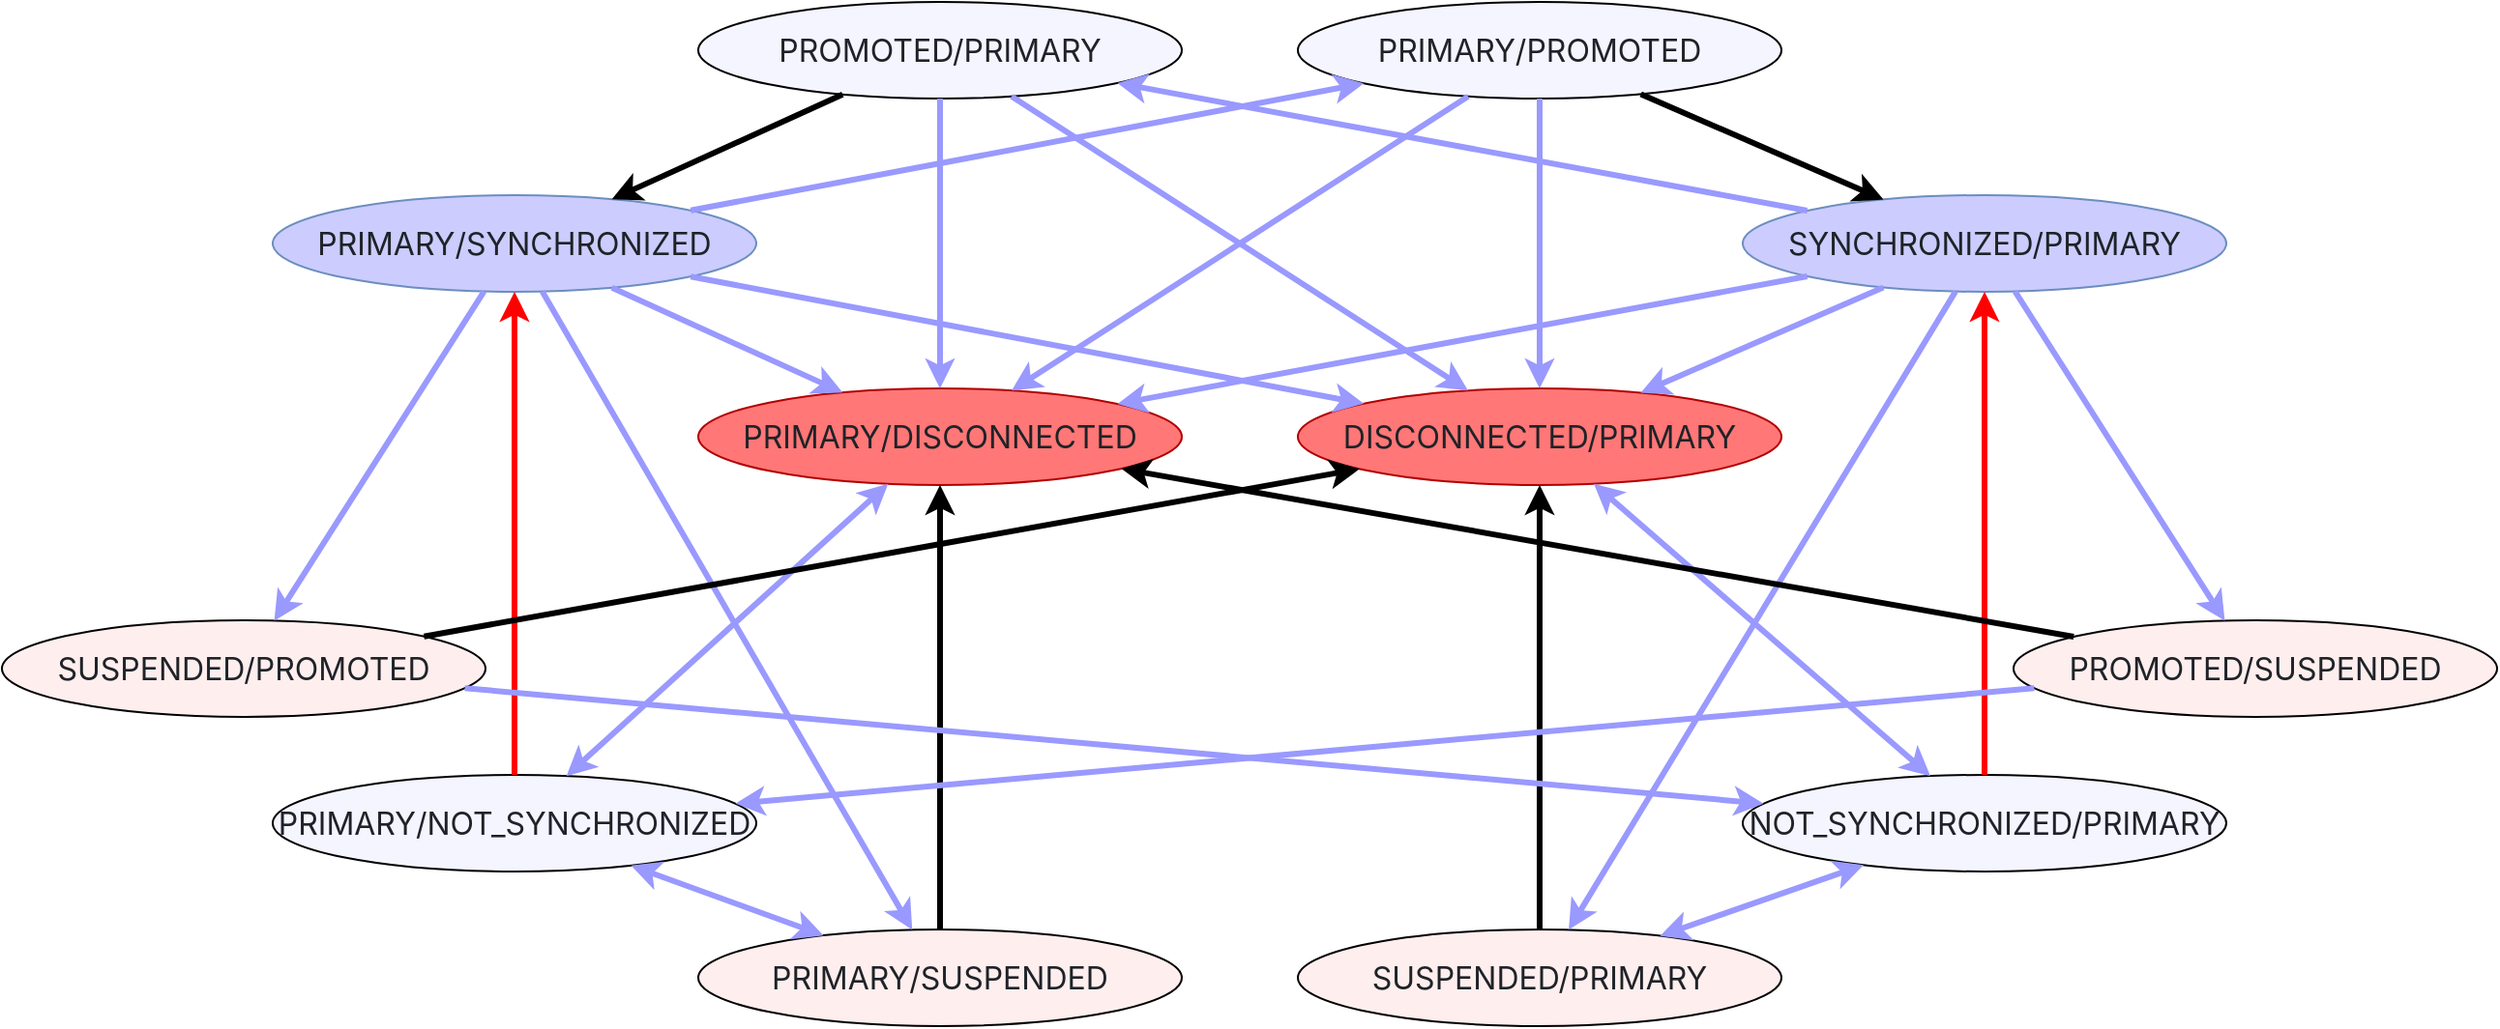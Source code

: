 <mxfile scale="2" border="0" version="26.2.14">
  <diagram name="Page-1" id="pWtrUMj1QI8o2UZK_EeC">
    <mxGraphModel dx="101326" dy="836" grid="1" gridSize="10" guides="1" tooltips="1" connect="1" arrows="1" fold="1" page="1" pageScale="1" pageWidth="99900" pageHeight="99900" math="0" shadow="0">
      <root>
        <mxCell id="0" />
        <mxCell id="1" parent="0" />
        <mxCell id="yMKyEzOuCfhCjoQoC0Tt-1" value="&lt;span style=&quot;color: rgb(31, 35, 40); font-family: -apple-system, &amp;quot;system-ui&amp;quot;, &amp;quot;Segoe UI&amp;quot;, &amp;quot;Noto Sans&amp;quot;, Helvetica, Arial, sans-serif, &amp;quot;Apple Color Emoji&amp;quot;, &amp;quot;Segoe UI Emoji&amp;quot;; font-size: 16px; text-align: start;&quot;&gt;PRIMARY/SYNCHRONIZED&lt;/span&gt;" style="ellipse;whiteSpace=wrap;html=1;fillColor=#CCCCFF;strokeColor=#6c8ebf;" parent="1" vertex="1">
          <mxGeometry x="50" y="500" width="250" height="50" as="geometry" />
        </mxCell>
        <mxCell id="yMKyEzOuCfhCjoQoC0Tt-2" value="&lt;span style=&quot;color: rgb(31, 35, 40); font-family: -apple-system, &amp;quot;system-ui&amp;quot;, &amp;quot;Segoe UI&amp;quot;, &amp;quot;Noto Sans&amp;quot;, Helvetica, Arial, sans-serif, &amp;quot;Apple Color Emoji&amp;quot;, &amp;quot;Segoe UI Emoji&amp;quot;; font-size: 16px; text-align: start;&quot;&gt;SYNCHRONIZED/&lt;/span&gt;&lt;span style=&quot;color: rgb(31, 35, 40); font-family: -apple-system, &amp;quot;system-ui&amp;quot;, &amp;quot;Segoe UI&amp;quot;, &amp;quot;Noto Sans&amp;quot;, Helvetica, Arial, sans-serif, &amp;quot;Apple Color Emoji&amp;quot;, &amp;quot;Segoe UI Emoji&amp;quot;; font-size: 16px; text-align: start;&quot;&gt;PRIMARY&lt;/span&gt;" style="ellipse;whiteSpace=wrap;html=1;fillColor=#CCCCFF;strokeColor=#6c8ebf;" parent="1" vertex="1">
          <mxGeometry x="810" y="500" width="250" height="50" as="geometry" />
        </mxCell>
        <mxCell id="yMKyEzOuCfhCjoQoC0Tt-4" value="&lt;span style=&quot;color: rgb(31, 35, 40); font-family: -apple-system, &amp;quot;system-ui&amp;quot;, &amp;quot;Segoe UI&amp;quot;, &amp;quot;Noto Sans&amp;quot;, Helvetica, Arial, sans-serif, &amp;quot;Apple Color Emoji&amp;quot;, &amp;quot;Segoe UI Emoji&amp;quot;; font-size: 16px; text-align: start;&quot;&gt;PRIMARY&lt;/span&gt;&lt;span style=&quot;color: rgb(31, 35, 40); font-family: -apple-system, &amp;quot;system-ui&amp;quot;, &amp;quot;Segoe UI&amp;quot;, &amp;quot;Noto Sans&amp;quot;, Helvetica, Arial, sans-serif, &amp;quot;Apple Color Emoji&amp;quot;, &amp;quot;Segoe UI Emoji&amp;quot;; font-size: 16px; text-align: start;&quot;&gt;/PROMOTED&lt;/span&gt;" style="ellipse;whiteSpace=wrap;html=1;fillColor=#F5F5FF;" parent="1" vertex="1">
          <mxGeometry x="580" y="400" width="250" height="50" as="geometry" />
        </mxCell>
        <mxCell id="yMKyEzOuCfhCjoQoC0Tt-5" value="" style="endArrow=classic;html=1;rounded=0;strokeWidth=3;strokeColor=#9999FF;" parent="1" source="yMKyEzOuCfhCjoQoC0Tt-1" target="yMKyEzOuCfhCjoQoC0Tt-4" edge="1">
          <mxGeometry width="50" height="50" relative="1" as="geometry">
            <mxPoint x="330" y="310" as="sourcePoint" />
            <mxPoint x="380" y="260" as="targetPoint" />
          </mxGeometry>
        </mxCell>
        <mxCell id="yMKyEzOuCfhCjoQoC0Tt-6" value="" style="endArrow=classic;html=1;rounded=0;strokeWidth=3;strokeColor=#000000;" parent="1" source="yMKyEzOuCfhCjoQoC0Tt-4" target="yMKyEzOuCfhCjoQoC0Tt-2" edge="1">
          <mxGeometry width="50" height="50" relative="1" as="geometry">
            <mxPoint x="297" y="141" as="sourcePoint" />
            <mxPoint x="383" y="99" as="targetPoint" />
          </mxGeometry>
        </mxCell>
        <mxCell id="yMKyEzOuCfhCjoQoC0Tt-8" value="&lt;span style=&quot;color: rgb(31, 35, 40); font-family: -apple-system, &amp;quot;system-ui&amp;quot;, &amp;quot;Segoe UI&amp;quot;, &amp;quot;Noto Sans&amp;quot;, Helvetica, Arial, sans-serif, &amp;quot;Apple Color Emoji&amp;quot;, &amp;quot;Segoe UI Emoji&amp;quot;; font-size: 16px; text-align: start;&quot;&gt;PROMOTED/&lt;/span&gt;&lt;span style=&quot;color: rgb(31, 35, 40); font-family: -apple-system, &amp;quot;system-ui&amp;quot;, &amp;quot;Segoe UI&amp;quot;, &amp;quot;Noto Sans&amp;quot;, Helvetica, Arial, sans-serif, &amp;quot;Apple Color Emoji&amp;quot;, &amp;quot;Segoe UI Emoji&amp;quot;; font-size: 16px; text-align: start;&quot;&gt;PRIMARY&lt;/span&gt;" style="ellipse;whiteSpace=wrap;html=1;fillColor=#F5F5FF;" parent="1" vertex="1">
          <mxGeometry x="270" y="400" width="250" height="50" as="geometry" />
        </mxCell>
        <mxCell id="yMKyEzOuCfhCjoQoC0Tt-9" value="" style="endArrow=classic;html=1;rounded=0;strokeWidth=3;strokeColor=#9999FF;" parent="1" source="yMKyEzOuCfhCjoQoC0Tt-2" target="yMKyEzOuCfhCjoQoC0Tt-8" edge="1">
          <mxGeometry width="50" height="50" relative="1" as="geometry">
            <mxPoint x="680" y="330" as="sourcePoint" />
            <mxPoint x="810" y="422" as="targetPoint" />
          </mxGeometry>
        </mxCell>
        <mxCell id="yMKyEzOuCfhCjoQoC0Tt-10" value="" style="endArrow=classic;html=1;rounded=0;strokeWidth=3;strokeColor=#000000;" parent="1" source="yMKyEzOuCfhCjoQoC0Tt-8" target="yMKyEzOuCfhCjoQoC0Tt-1" edge="1">
          <mxGeometry width="50" height="50" relative="1" as="geometry">
            <mxPoint x="613" y="239" as="sourcePoint" />
            <mxPoint x="487" y="321" as="targetPoint" />
          </mxGeometry>
        </mxCell>
        <mxCell id="yMKyEzOuCfhCjoQoC0Tt-18" value="&lt;span style=&quot;color: rgb(31, 35, 40); font-family: -apple-system, &amp;quot;system-ui&amp;quot;, &amp;quot;Segoe UI&amp;quot;, &amp;quot;Noto Sans&amp;quot;, Helvetica, Arial, sans-serif, &amp;quot;Apple Color Emoji&amp;quot;, &amp;quot;Segoe UI Emoji&amp;quot;; font-size: 16px; text-align: start;&quot;&gt;PRIMARY/DISCONNECTED&lt;/span&gt;" style="ellipse;whiteSpace=wrap;html=1;fillColor=#FF7777;strokeColor=#B20000;fontColor=#ffffff;" parent="1" vertex="1">
          <mxGeometry x="270" y="600" width="250" height="50" as="geometry" />
        </mxCell>
        <mxCell id="yMKyEzOuCfhCjoQoC0Tt-19" value="&lt;span style=&quot;text-align: start;&quot;&gt;&lt;font face=&quot;-apple-system, system-ui, Segoe UI, Noto Sans, Helvetica, Arial, sans-serif, Apple Color Emoji, Segoe UI Emoji&quot; color=&quot;#1f2328&quot;&gt;&lt;span style=&quot;font-size: 16px;&quot;&gt;DISCONNECTED/PRIMARY&lt;/span&gt;&lt;/font&gt;&lt;/span&gt;" style="ellipse;whiteSpace=wrap;html=1;fillColor=#FF7777;strokeColor=#B20000;fontColor=#ffffff;" parent="1" vertex="1">
          <mxGeometry x="580" y="600" width="250" height="50" as="geometry" />
        </mxCell>
        <mxCell id="yMKyEzOuCfhCjoQoC0Tt-20" value="" style="endArrow=classic;html=1;rounded=0;strokeWidth=3;fillColor=#fff2cc;strokeColor=#9999FF;gradientColor=#ffd966;" parent="1" source="yMKyEzOuCfhCjoQoC0Tt-2" target="yMKyEzOuCfhCjoQoC0Tt-18" edge="1">
          <mxGeometry width="50" height="50" relative="1" as="geometry">
            <mxPoint x="613" y="259" as="sourcePoint" />
            <mxPoint x="487" y="341" as="targetPoint" />
          </mxGeometry>
        </mxCell>
        <mxCell id="yMKyEzOuCfhCjoQoC0Tt-22" value="" style="endArrow=classic;html=1;rounded=0;strokeWidth=3;fillColor=#fff2cc;strokeColor=#9999FF;gradientColor=#ffd966;" parent="1" source="yMKyEzOuCfhCjoQoC0Tt-2" target="yMKyEzOuCfhCjoQoC0Tt-19" edge="1">
          <mxGeometry width="50" height="50" relative="1" as="geometry">
            <mxPoint x="631" y="260" as="sourcePoint" />
            <mxPoint x="640" y="520" as="targetPoint" />
          </mxGeometry>
        </mxCell>
        <mxCell id="yMKyEzOuCfhCjoQoC0Tt-24" value="" style="endArrow=classic;html=1;rounded=0;strokeWidth=3;fillColor=#fff2cc;strokeColor=#9999FF;gradientColor=#ffd966;" parent="1" source="yMKyEzOuCfhCjoQoC0Tt-1" target="yMKyEzOuCfhCjoQoC0Tt-19" edge="1">
          <mxGeometry width="50" height="50" relative="1" as="geometry">
            <mxPoint x="625" y="260" as="sourcePoint" />
            <mxPoint x="365" y="510" as="targetPoint" />
          </mxGeometry>
        </mxCell>
        <mxCell id="yMKyEzOuCfhCjoQoC0Tt-26" value="" style="endArrow=classic;html=1;rounded=0;strokeWidth=3;fillColor=#fff2cc;strokeColor=#9999FF;gradientColor=#ffd966;" parent="1" source="yMKyEzOuCfhCjoQoC0Tt-1" target="yMKyEzOuCfhCjoQoC0Tt-18" edge="1">
          <mxGeometry width="50" height="50" relative="1" as="geometry">
            <mxPoint x="239" y="260" as="sourcePoint" />
            <mxPoint x="331" y="510" as="targetPoint" />
          </mxGeometry>
        </mxCell>
        <mxCell id="yMKyEzOuCfhCjoQoC0Tt-30" value="" style="endArrow=classic;html=1;rounded=0;strokeWidth=3;fillColor=#fff2cc;strokeColor=#9999FF;gradientColor=#ffd966;" parent="1" source="yMKyEzOuCfhCjoQoC0Tt-8" target="yMKyEzOuCfhCjoQoC0Tt-19" edge="1">
          <mxGeometry width="50" height="50" relative="1" as="geometry">
            <mxPoint x="216" y="287" as="sourcePoint" />
            <mxPoint x="894" y="513" as="targetPoint" />
          </mxGeometry>
        </mxCell>
        <mxCell id="yMKyEzOuCfhCjoQoC0Tt-32" value="" style="endArrow=classic;html=1;rounded=0;strokeWidth=3;fillColor=#fff2cc;strokeColor=#9999FF;gradientColor=#ffd966;" parent="1" source="yMKyEzOuCfhCjoQoC0Tt-8" target="yMKyEzOuCfhCjoQoC0Tt-18" edge="1">
          <mxGeometry width="50" height="50" relative="1" as="geometry">
            <mxPoint x="545" y="319" as="sourcePoint" />
            <mxPoint x="915" y="511" as="targetPoint" />
          </mxGeometry>
        </mxCell>
        <mxCell id="yMKyEzOuCfhCjoQoC0Tt-34" value="" style="endArrow=classic;html=1;rounded=0;strokeWidth=3;fillColor=#fff2cc;strokeColor=#9999FF;gradientColor=#ffd966;" parent="1" source="yMKyEzOuCfhCjoQoC0Tt-4" target="yMKyEzOuCfhCjoQoC0Tt-18" edge="1">
          <mxGeometry width="50" height="50" relative="1" as="geometry">
            <mxPoint x="466" y="319" as="sourcePoint" />
            <mxPoint x="184" y="521" as="targetPoint" />
          </mxGeometry>
        </mxCell>
        <mxCell id="yMKyEzOuCfhCjoQoC0Tt-36" value="" style="endArrow=classic;html=1;rounded=0;strokeWidth=3;fillColor=#fff2cc;strokeColor=#9999FF;gradientColor=#ffd966;" parent="1" source="yMKyEzOuCfhCjoQoC0Tt-4" target="yMKyEzOuCfhCjoQoC0Tt-19" edge="1">
          <mxGeometry width="50" height="50" relative="1" as="geometry">
            <mxPoint x="413" y="120" as="sourcePoint" />
            <mxPoint x="147" y="520" as="targetPoint" />
          </mxGeometry>
        </mxCell>
        <mxCell id="yMKyEzOuCfhCjoQoC0Tt-40" value="&lt;span style=&quot;color: rgb(31, 35, 40); font-family: -apple-system, &amp;quot;system-ui&amp;quot;, &amp;quot;Segoe UI&amp;quot;, &amp;quot;Noto Sans&amp;quot;, Helvetica, Arial, sans-serif, &amp;quot;Apple Color Emoji&amp;quot;, &amp;quot;Segoe UI Emoji&amp;quot;; font-size: 16px; text-align: start;&quot;&gt;PRIMARY/&lt;/span&gt;&lt;span style=&quot;color: rgb(31, 35, 40); font-family: -apple-system, &amp;quot;system-ui&amp;quot;, &amp;quot;Segoe UI&amp;quot;, &amp;quot;Noto Sans&amp;quot;, Helvetica, Arial, sans-serif, &amp;quot;Apple Color Emoji&amp;quot;, &amp;quot;Segoe UI Emoji&amp;quot;; font-size: 16px; text-align: start;&quot;&gt;NOT_SYNCHRONIZED&lt;/span&gt;" style="ellipse;whiteSpace=wrap;html=1;fillColor=#F5F5FF;" parent="1" vertex="1">
          <mxGeometry x="50" y="800" width="250" height="50" as="geometry" />
        </mxCell>
        <mxCell id="yMKyEzOuCfhCjoQoC0Tt-41" value="&lt;span style=&quot;color: rgb(31, 35, 40); font-family: -apple-system, &amp;quot;system-ui&amp;quot;, &amp;quot;Segoe UI&amp;quot;, &amp;quot;Noto Sans&amp;quot;, Helvetica, Arial, sans-serif, &amp;quot;Apple Color Emoji&amp;quot;, &amp;quot;Segoe UI Emoji&amp;quot;; font-size: 16px; text-align: start;&quot;&gt;NOT_SYNCHRONIZED/&lt;/span&gt;&lt;span style=&quot;color: rgb(31, 35, 40); font-family: -apple-system, &amp;quot;system-ui&amp;quot;, &amp;quot;Segoe UI&amp;quot;, &amp;quot;Noto Sans&amp;quot;, Helvetica, Arial, sans-serif, &amp;quot;Apple Color Emoji&amp;quot;, &amp;quot;Segoe UI Emoji&amp;quot;; font-size: 16px; text-align: start;&quot;&gt;PRIMARY&lt;/span&gt;" style="ellipse;whiteSpace=wrap;html=1;fillColor=#F5F5FF;" parent="1" vertex="1">
          <mxGeometry x="810" y="800" width="250" height="50" as="geometry" />
        </mxCell>
        <mxCell id="yMKyEzOuCfhCjoQoC0Tt-42" value="" style="endArrow=classic;html=1;rounded=0;strokeWidth=3;strokeColor=#9999FF;startArrow=classic;startFill=1;" parent="1" source="yMKyEzOuCfhCjoQoC0Tt-18" target="yMKyEzOuCfhCjoQoC0Tt-40" edge="1">
          <mxGeometry width="50" height="50" relative="1" as="geometry">
            <mxPoint x="130" y="610" as="sourcePoint" />
            <mxPoint x="150" y="520" as="targetPoint" />
          </mxGeometry>
        </mxCell>
        <mxCell id="yMKyEzOuCfhCjoQoC0Tt-53" value="" style="endArrow=classic;html=1;rounded=0;strokeWidth=3;fillColor=#fff2cc;strokeColor=#9999FF;gradientColor=#ffd966;startArrow=classic;startFill=1;" parent="1" source="yMKyEzOuCfhCjoQoC0Tt-41" target="yMKyEzOuCfhCjoQoC0Tt-19" edge="1">
          <mxGeometry width="50" height="50" relative="1" as="geometry">
            <mxPoint x="229" y="647" as="sourcePoint" />
            <mxPoint x="229" y="563" as="targetPoint" />
          </mxGeometry>
        </mxCell>
        <mxCell id="yMKyEzOuCfhCjoQoC0Tt-55" value="" style="endArrow=classic;html=1;rounded=0;strokeWidth=3;strokeColor=#FF0000;fillColor=#e51400;" parent="1" source="yMKyEzOuCfhCjoQoC0Tt-41" target="yMKyEzOuCfhCjoQoC0Tt-2" edge="1">
          <mxGeometry width="50" height="50" relative="1" as="geometry">
            <mxPoint x="618" y="123" as="sourcePoint" />
            <mxPoint x="896" y="271" as="targetPoint" />
          </mxGeometry>
        </mxCell>
        <mxCell id="yMKyEzOuCfhCjoQoC0Tt-56" value="" style="endArrow=classic;html=1;rounded=0;strokeWidth=3;strokeColor=#FF0000;fillColor=#e51400;" parent="1" source="yMKyEzOuCfhCjoQoC0Tt-40" target="yMKyEzOuCfhCjoQoC0Tt-1" edge="1">
          <mxGeometry width="50" height="50" relative="1" as="geometry">
            <mxPoint x="1059" y="647" as="sourcePoint" />
            <mxPoint x="1059" y="313" as="targetPoint" />
          </mxGeometry>
        </mxCell>
        <mxCell id="OWU6KRYp-nqv3eosaYMj-1" value="&lt;span style=&quot;color: rgb(31, 35, 40); font-family: -apple-system, &amp;quot;system-ui&amp;quot;, &amp;quot;Segoe UI&amp;quot;, &amp;quot;Noto Sans&amp;quot;, Helvetica, Arial, sans-serif, &amp;quot;Apple Color Emoji&amp;quot;, &amp;quot;Segoe UI Emoji&amp;quot;; font-size: 16px; text-align: start;&quot;&gt;PRIMARY/SUSPENDED&lt;/span&gt;" style="ellipse;whiteSpace=wrap;html=1;fillColor=#FFEEEE;" parent="1" vertex="1">
          <mxGeometry x="270" y="880" width="250" height="50" as="geometry" />
        </mxCell>
        <mxCell id="OWU6KRYp-nqv3eosaYMj-2" value="&lt;span style=&quot;color: rgb(31, 35, 40); font-family: -apple-system, &amp;quot;system-ui&amp;quot;, &amp;quot;Segoe UI&amp;quot;, &amp;quot;Noto Sans&amp;quot;, Helvetica, Arial, sans-serif, &amp;quot;Apple Color Emoji&amp;quot;, &amp;quot;Segoe UI Emoji&amp;quot;; font-size: 16px; text-align: start;&quot;&gt;SUSPENDED/&lt;/span&gt;&lt;span style=&quot;color: rgb(31, 35, 40); font-family: -apple-system, &amp;quot;system-ui&amp;quot;, &amp;quot;Segoe UI&amp;quot;, &amp;quot;Noto Sans&amp;quot;, Helvetica, Arial, sans-serif, &amp;quot;Apple Color Emoji&amp;quot;, &amp;quot;Segoe UI Emoji&amp;quot;; font-size: 16px; text-align: start;&quot;&gt;PRIMARY&lt;/span&gt;" style="ellipse;whiteSpace=wrap;html=1;fillColor=#FFEEEE;" parent="1" vertex="1">
          <mxGeometry x="580" y="880" width="250" height="50" as="geometry" />
        </mxCell>
        <mxCell id="OWU6KRYp-nqv3eosaYMj-3" value="" style="endArrow=classic;html=1;rounded=0;strokeWidth=3;fillColor=#fff2cc;strokeColor=#9999FF;gradientColor=#ffd966;" parent="1" source="yMKyEzOuCfhCjoQoC0Tt-1" target="OWU6KRYp-nqv3eosaYMj-1" edge="1">
          <mxGeometry width="50" height="50" relative="1" as="geometry">
            <mxPoint x="158" y="428" as="sourcePoint" />
            <mxPoint x="292" y="512" as="targetPoint" />
          </mxGeometry>
        </mxCell>
        <mxCell id="OWU6KRYp-nqv3eosaYMj-8" value="" style="endArrow=classic;html=1;rounded=0;strokeWidth=3;fillColor=#fff2cc;strokeColor=#9999FF;gradientColor=#ffd966;" parent="1" source="yMKyEzOuCfhCjoQoC0Tt-2" target="OWU6KRYp-nqv3eosaYMj-2" edge="1">
          <mxGeometry width="50" height="50" relative="1" as="geometry">
            <mxPoint x="337" y="488" as="sourcePoint" />
            <mxPoint x="183" y="562" as="targetPoint" />
          </mxGeometry>
        </mxCell>
        <mxCell id="OWU6KRYp-nqv3eosaYMj-10" value="" style="endArrow=classic;html=1;rounded=0;strokeWidth=3;fillColor=#fff2cc;strokeColor=#9999FF;gradientColor=#ffd966;startArrow=classic;startFill=1;" parent="1" source="yMKyEzOuCfhCjoQoC0Tt-41" target="OWU6KRYp-nqv3eosaYMj-2" edge="1">
          <mxGeometry width="50" height="50" relative="1" as="geometry">
            <mxPoint x="763" y="508" as="sourcePoint" />
            <mxPoint x="917" y="582" as="targetPoint" />
          </mxGeometry>
        </mxCell>
        <mxCell id="OWU6KRYp-nqv3eosaYMj-11" value="" style="endArrow=classic;html=1;rounded=0;strokeWidth=3;fillColor=#fff2cc;strokeColor=#9999FF;gradientColor=#ffd966;startArrow=classic;startFill=1;" parent="1" source="yMKyEzOuCfhCjoQoC0Tt-40" target="OWU6KRYp-nqv3eosaYMj-1" edge="1">
          <mxGeometry width="50" height="50" relative="1" as="geometry">
            <mxPoint x="1003" y="790" as="sourcePoint" />
            <mxPoint x="987" y="630" as="targetPoint" />
          </mxGeometry>
        </mxCell>
        <mxCell id="OWU6KRYp-nqv3eosaYMj-12" value="" style="endArrow=classic;html=1;rounded=0;strokeWidth=3;strokeColor=#000000;" parent="1" source="OWU6KRYp-nqv3eosaYMj-1" target="yMKyEzOuCfhCjoQoC0Tt-18" edge="1">
          <mxGeometry width="50" height="50" relative="1" as="geometry">
            <mxPoint x="155" y="770" as="sourcePoint" />
            <mxPoint x="385" y="490" as="targetPoint" />
          </mxGeometry>
        </mxCell>
        <mxCell id="OWU6KRYp-nqv3eosaYMj-13" value="" style="endArrow=classic;html=1;rounded=0;strokeWidth=3;strokeColor=#000000;" parent="1" source="OWU6KRYp-nqv3eosaYMj-2" target="yMKyEzOuCfhCjoQoC0Tt-19" edge="1">
          <mxGeometry width="50" height="50" relative="1" as="geometry">
            <mxPoint x="177" y="609" as="sourcePoint" />
            <mxPoint x="323" y="691" as="targetPoint" />
          </mxGeometry>
        </mxCell>
        <mxCell id="OWU6KRYp-nqv3eosaYMj-18" value="&lt;span style=&quot;color: rgb(31, 35, 40); font-family: -apple-system, &amp;quot;system-ui&amp;quot;, &amp;quot;Segoe UI&amp;quot;, &amp;quot;Noto Sans&amp;quot;, Helvetica, Arial, sans-serif, &amp;quot;Apple Color Emoji&amp;quot;, &amp;quot;Segoe UI Emoji&amp;quot;; font-size: 16px; text-align: start;&quot;&gt;SUSPENDED/&lt;/span&gt;&lt;span style=&quot;color: rgb(31, 35, 40); font-family: -apple-system, &amp;quot;system-ui&amp;quot;, &amp;quot;Segoe UI&amp;quot;, &amp;quot;Noto Sans&amp;quot;, Helvetica, Arial, sans-serif, &amp;quot;Apple Color Emoji&amp;quot;, &amp;quot;Segoe UI Emoji&amp;quot;; font-size: 16px; text-align: start;&quot;&gt;PROMOTED&lt;/span&gt;" style="ellipse;whiteSpace=wrap;html=1;fillColor=#FFEEEE;" parent="1" vertex="1">
          <mxGeometry x="-90" y="720" width="250" height="50" as="geometry" />
        </mxCell>
        <mxCell id="OWU6KRYp-nqv3eosaYMj-19" value="&lt;span style=&quot;color: rgb(31, 35, 40); font-family: -apple-system, &amp;quot;system-ui&amp;quot;, &amp;quot;Segoe UI&amp;quot;, &amp;quot;Noto Sans&amp;quot;, Helvetica, Arial, sans-serif, &amp;quot;Apple Color Emoji&amp;quot;, &amp;quot;Segoe UI Emoji&amp;quot;; font-size: 16px; text-align: start;&quot;&gt;PROMOTED/SUSPENDED&lt;/span&gt;" style="ellipse;whiteSpace=wrap;html=1;fillColor=#FFEEEE;" parent="1" vertex="1">
          <mxGeometry x="950" y="720" width="250" height="50" as="geometry" />
        </mxCell>
        <mxCell id="OWU6KRYp-nqv3eosaYMj-20" value="" style="endArrow=classic;html=1;rounded=0;strokeWidth=3;fillColor=#fff2cc;strokeColor=#9999FF;gradientColor=#ffd966;" parent="1" source="yMKyEzOuCfhCjoQoC0Tt-1" target="OWU6KRYp-nqv3eosaYMj-18" edge="1">
          <mxGeometry width="50" height="50" relative="1" as="geometry">
            <mxPoint x="211" y="557" as="sourcePoint" />
            <mxPoint x="349" y="613" as="targetPoint" />
          </mxGeometry>
        </mxCell>
        <mxCell id="OWU6KRYp-nqv3eosaYMj-21" value="" style="endArrow=classic;html=1;rounded=0;strokeWidth=3;fillColor=#fff2cc;strokeColor=#9999FF;gradientColor=#ffd966;" parent="1" source="yMKyEzOuCfhCjoQoC0Tt-2" target="OWU6KRYp-nqv3eosaYMj-19" edge="1">
          <mxGeometry width="50" height="50" relative="1" as="geometry">
            <mxPoint x="909" y="557" as="sourcePoint" />
            <mxPoint x="771" y="613" as="targetPoint" />
          </mxGeometry>
        </mxCell>
        <mxCell id="OWU6KRYp-nqv3eosaYMj-22" value="" style="endArrow=classic;html=1;rounded=0;strokeWidth=3;strokeColor=#000000;" parent="1" source="OWU6KRYp-nqv3eosaYMj-18" target="yMKyEzOuCfhCjoQoC0Tt-19" edge="1">
          <mxGeometry width="50" height="50" relative="1" as="geometry">
            <mxPoint x="155" y="710" as="sourcePoint" />
            <mxPoint x="155" y="560" as="targetPoint" />
          </mxGeometry>
        </mxCell>
        <mxCell id="OWU6KRYp-nqv3eosaYMj-23" value="" style="endArrow=classic;html=1;rounded=0;strokeWidth=3;strokeColor=#000000;" parent="1" source="OWU6KRYp-nqv3eosaYMj-19" target="yMKyEzOuCfhCjoQoC0Tt-18" edge="1">
          <mxGeometry width="50" height="50" relative="1" as="geometry">
            <mxPoint x="965" y="710" as="sourcePoint" />
            <mxPoint x="965" y="560" as="targetPoint" />
          </mxGeometry>
        </mxCell>
        <mxCell id="OWU6KRYp-nqv3eosaYMj-24" value="" style="endArrow=classic;html=1;rounded=0;strokeWidth=3;fillColor=#fff2cc;strokeColor=#9999FF;gradientColor=#ffd966;" parent="1" source="OWU6KRYp-nqv3eosaYMj-19" target="yMKyEzOuCfhCjoQoC0Tt-40" edge="1">
          <mxGeometry width="50" height="50" relative="1" as="geometry">
            <mxPoint x="975" y="510" as="sourcePoint" />
            <mxPoint x="975" y="460" as="targetPoint" />
          </mxGeometry>
        </mxCell>
        <mxCell id="OWU6KRYp-nqv3eosaYMj-25" value="" style="endArrow=classic;html=1;rounded=0;strokeWidth=3;fillColor=#fff2cc;strokeColor=#9999FF;gradientColor=#ffd966;" parent="1" source="OWU6KRYp-nqv3eosaYMj-18" target="yMKyEzOuCfhCjoQoC0Tt-41" edge="1">
          <mxGeometry width="50" height="50" relative="1" as="geometry">
            <mxPoint x="239" y="551" as="sourcePoint" />
            <mxPoint x="621" y="619" as="targetPoint" />
          </mxGeometry>
        </mxCell>
      </root>
    </mxGraphModel>
  </diagram>
</mxfile>
